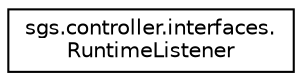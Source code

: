digraph "Graphical Class Hierarchy"
{
  edge [fontname="Helvetica",fontsize="10",labelfontname="Helvetica",labelfontsize="10"];
  node [fontname="Helvetica",fontsize="10",shape=record];
  rankdir="LR";
  Node1 [label="sgs.controller.interfaces.\lRuntimeListener",height=0.2,width=0.4,color="black", fillcolor="white", style="filled",URL="$interfacesgs_1_1controller_1_1interfaces_1_1_runtime_listener.html"];
}
